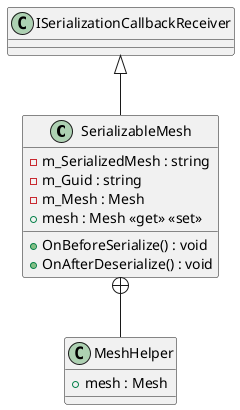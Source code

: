 @startuml
class SerializableMesh {
    - m_SerializedMesh : string
    - m_Guid : string
    - m_Mesh : Mesh
    + mesh : Mesh <<get>> <<set>>
    + OnBeforeSerialize() : void
    + OnAfterDeserialize() : void
}
class MeshHelper {
    + mesh : Mesh
}
ISerializationCallbackReceiver <|-- SerializableMesh
SerializableMesh +-- MeshHelper
@enduml
